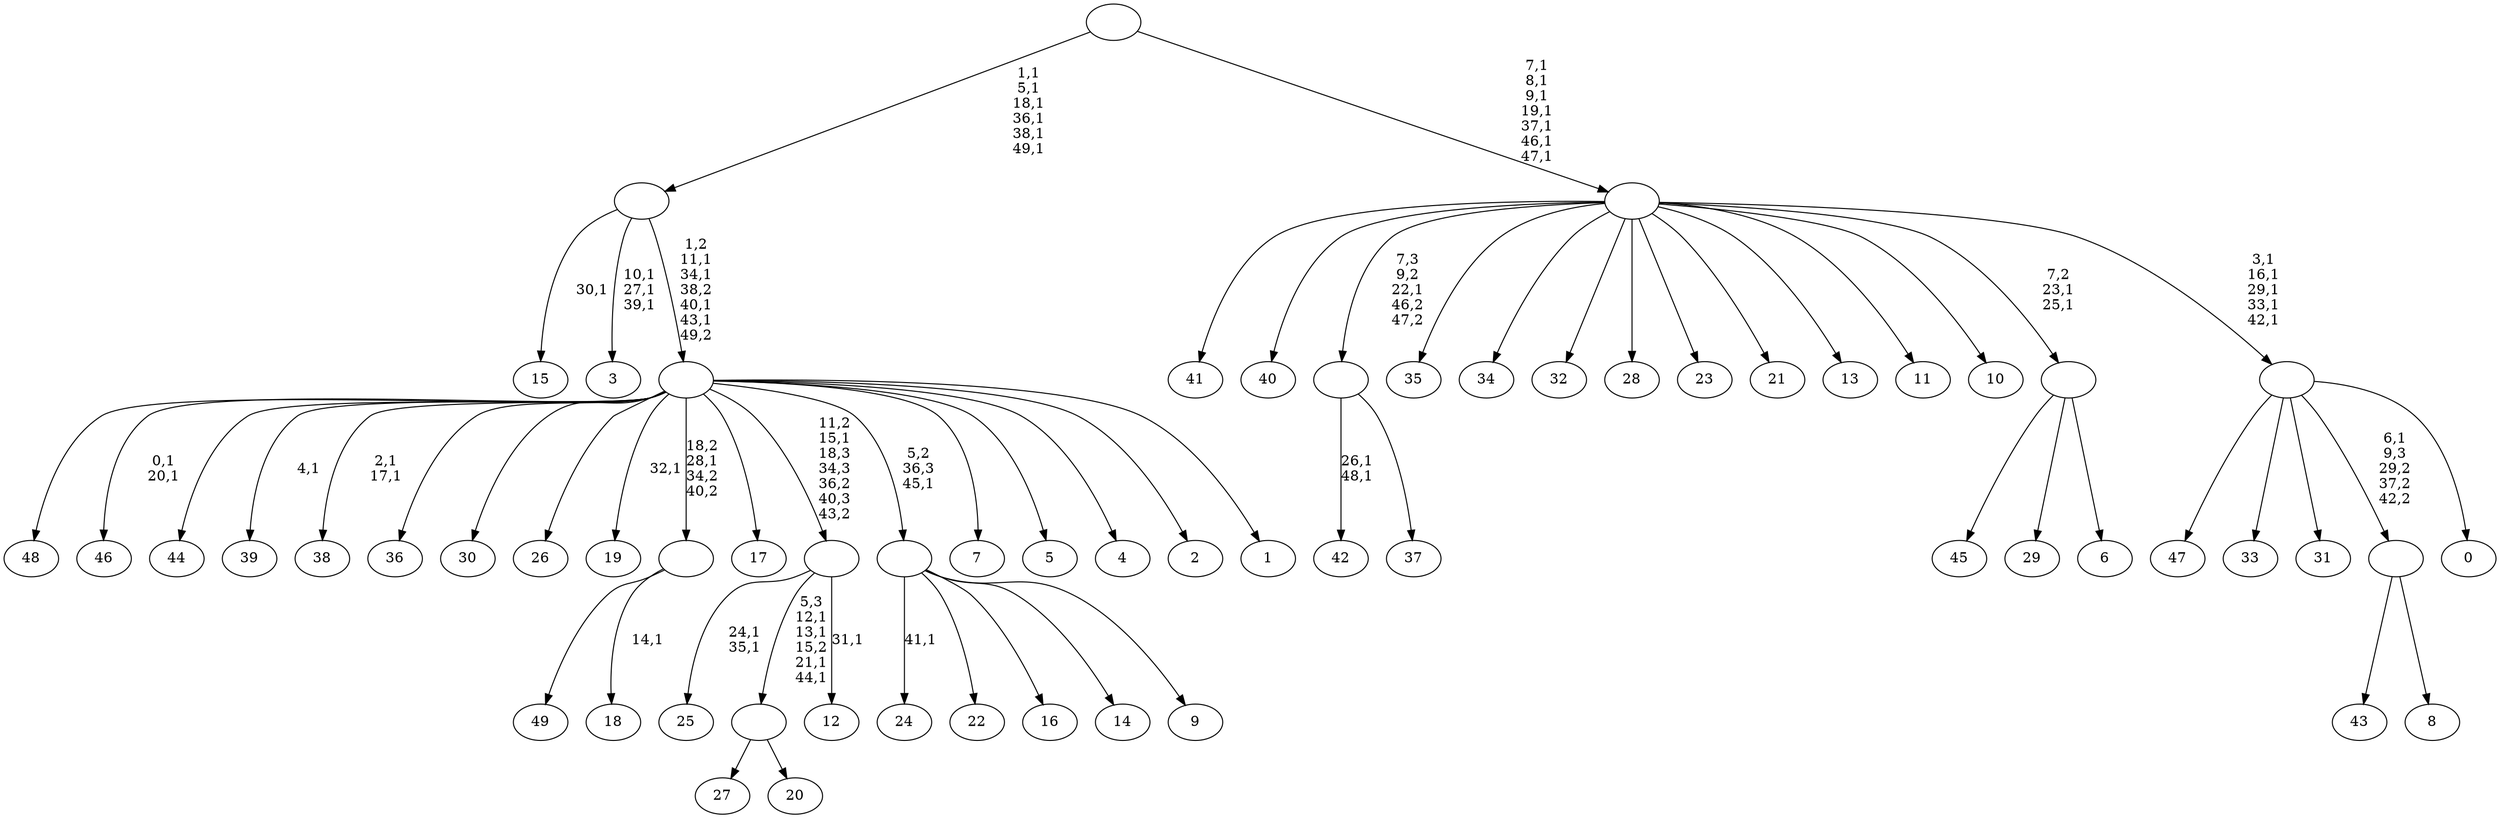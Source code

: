 digraph T {
	100 [label="49"]
	99 [label="48"]
	98 [label="47"]
	97 [label="46"]
	94 [label="45"]
	93 [label="44"]
	92 [label="43"]
	91 [label="42"]
	88 [label="41"]
	87 [label="40"]
	86 [label="39"]
	84 [label="38"]
	81 [label="37"]
	80 [label=""]
	79 [label="36"]
	78 [label="35"]
	77 [label="34"]
	76 [label="33"]
	75 [label="32"]
	74 [label="31"]
	73 [label="30"]
	72 [label="29"]
	71 [label="28"]
	70 [label="27"]
	69 [label="26"]
	68 [label="25"]
	65 [label="24"]
	63 [label="23"]
	62 [label="22"]
	61 [label="21"]
	60 [label="20"]
	59 [label=""]
	55 [label="19"]
	53 [label="18"]
	51 [label=""]
	50 [label="17"]
	49 [label="16"]
	48 [label="15"]
	46 [label="14"]
	45 [label="13"]
	44 [label="12"]
	42 [label=""]
	41 [label="11"]
	40 [label="10"]
	39 [label="9"]
	38 [label=""]
	37 [label="8"]
	36 [label=""]
	35 [label="7"]
	34 [label="6"]
	33 [label=""]
	31 [label="5"]
	30 [label="4"]
	29 [label="3"]
	25 [label="2"]
	24 [label="1"]
	23 [label=""]
	19 [label=""]
	13 [label="0"]
	12 [label=""]
	7 [label=""]
	0 [label=""]
	80 -> 91 [label="26,1\n48,1"]
	80 -> 81 [label=""]
	59 -> 70 [label=""]
	59 -> 60 [label=""]
	51 -> 53 [label="14,1"]
	51 -> 100 [label=""]
	42 -> 44 [label="31,1"]
	42 -> 59 [label="5,3\n12,1\n13,1\n15,2\n21,1\n44,1"]
	42 -> 68 [label="24,1\n35,1"]
	38 -> 65 [label="41,1"]
	38 -> 62 [label=""]
	38 -> 49 [label=""]
	38 -> 46 [label=""]
	38 -> 39 [label=""]
	36 -> 92 [label=""]
	36 -> 37 [label=""]
	33 -> 94 [label=""]
	33 -> 72 [label=""]
	33 -> 34 [label=""]
	23 -> 55 [label="32,1"]
	23 -> 84 [label="2,1\n17,1"]
	23 -> 86 [label="4,1"]
	23 -> 97 [label="0,1\n20,1"]
	23 -> 99 [label=""]
	23 -> 93 [label=""]
	23 -> 79 [label=""]
	23 -> 73 [label=""]
	23 -> 69 [label=""]
	23 -> 51 [label="18,2\n28,1\n34,2\n40,2"]
	23 -> 50 [label=""]
	23 -> 42 [label="11,2\n15,1\n18,3\n34,3\n36,2\n40,3\n43,2"]
	23 -> 38 [label="5,2\n36,3\n45,1"]
	23 -> 35 [label=""]
	23 -> 31 [label=""]
	23 -> 30 [label=""]
	23 -> 25 [label=""]
	23 -> 24 [label=""]
	19 -> 23 [label="1,2\n11,1\n34,1\n38,2\n40,1\n43,1\n49,2"]
	19 -> 29 [label="10,1\n27,1\n39,1"]
	19 -> 48 [label="30,1"]
	12 -> 98 [label=""]
	12 -> 76 [label=""]
	12 -> 74 [label=""]
	12 -> 36 [label="6,1\n9,3\n29,2\n37,2\n42,2"]
	12 -> 13 [label=""]
	7 -> 12 [label="3,1\n16,1\n29,1\n33,1\n42,1"]
	7 -> 33 [label="7,2\n23,1\n25,1"]
	7 -> 88 [label=""]
	7 -> 87 [label=""]
	7 -> 80 [label="7,3\n9,2\n22,1\n46,2\n47,2"]
	7 -> 78 [label=""]
	7 -> 77 [label=""]
	7 -> 75 [label=""]
	7 -> 71 [label=""]
	7 -> 63 [label=""]
	7 -> 61 [label=""]
	7 -> 45 [label=""]
	7 -> 41 [label=""]
	7 -> 40 [label=""]
	0 -> 7 [label="7,1\n8,1\n9,1\n19,1\n37,1\n46,1\n47,1"]
	0 -> 19 [label="1,1\n5,1\n18,1\n36,1\n38,1\n49,1"]
}

